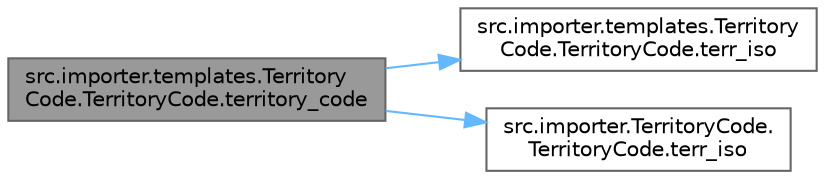 digraph "src.importer.templates.TerritoryCode.TerritoryCode.territory_code"
{
 // LATEX_PDF_SIZE
  bgcolor="transparent";
  edge [fontname=Helvetica,fontsize=10,labelfontname=Helvetica,labelfontsize=10];
  node [fontname=Helvetica,fontsize=10,shape=box,height=0.2,width=0.4];
  rankdir="LR";
  Node1 [id="Node000001",label="src.importer.templates.Territory\lCode.TerritoryCode.territory_code",height=0.2,width=0.4,color="gray40", fillcolor="grey60", style="filled", fontcolor="black",tooltip=" "];
  Node1 -> Node2 [id="edge1_Node000001_Node000002",color="steelblue1",style="solid",tooltip=" "];
  Node2 [id="Node000002",label="src.importer.templates.Territory\lCode.TerritoryCode.terr_iso",height=0.2,width=0.4,color="grey40", fillcolor="white", style="filled",URL="$classsrc_1_1importer_1_1templates_1_1_territory_code_1_1_territory_code.html#a80d43f902c07ba1c7cebba571fadb0b3",tooltip=" "];
  Node1 -> Node3 [id="edge2_Node000001_Node000003",color="steelblue1",style="solid",tooltip=" "];
  Node3 [id="Node000003",label="src.importer.TerritoryCode.\lTerritoryCode.terr_iso",height=0.2,width=0.4,color="grey40", fillcolor="white", style="filled",URL="$classsrc_1_1importer_1_1_territory_code_1_1_territory_code.html#aedea84de01316eb5c062a68582a99295",tooltip=" "];
}
